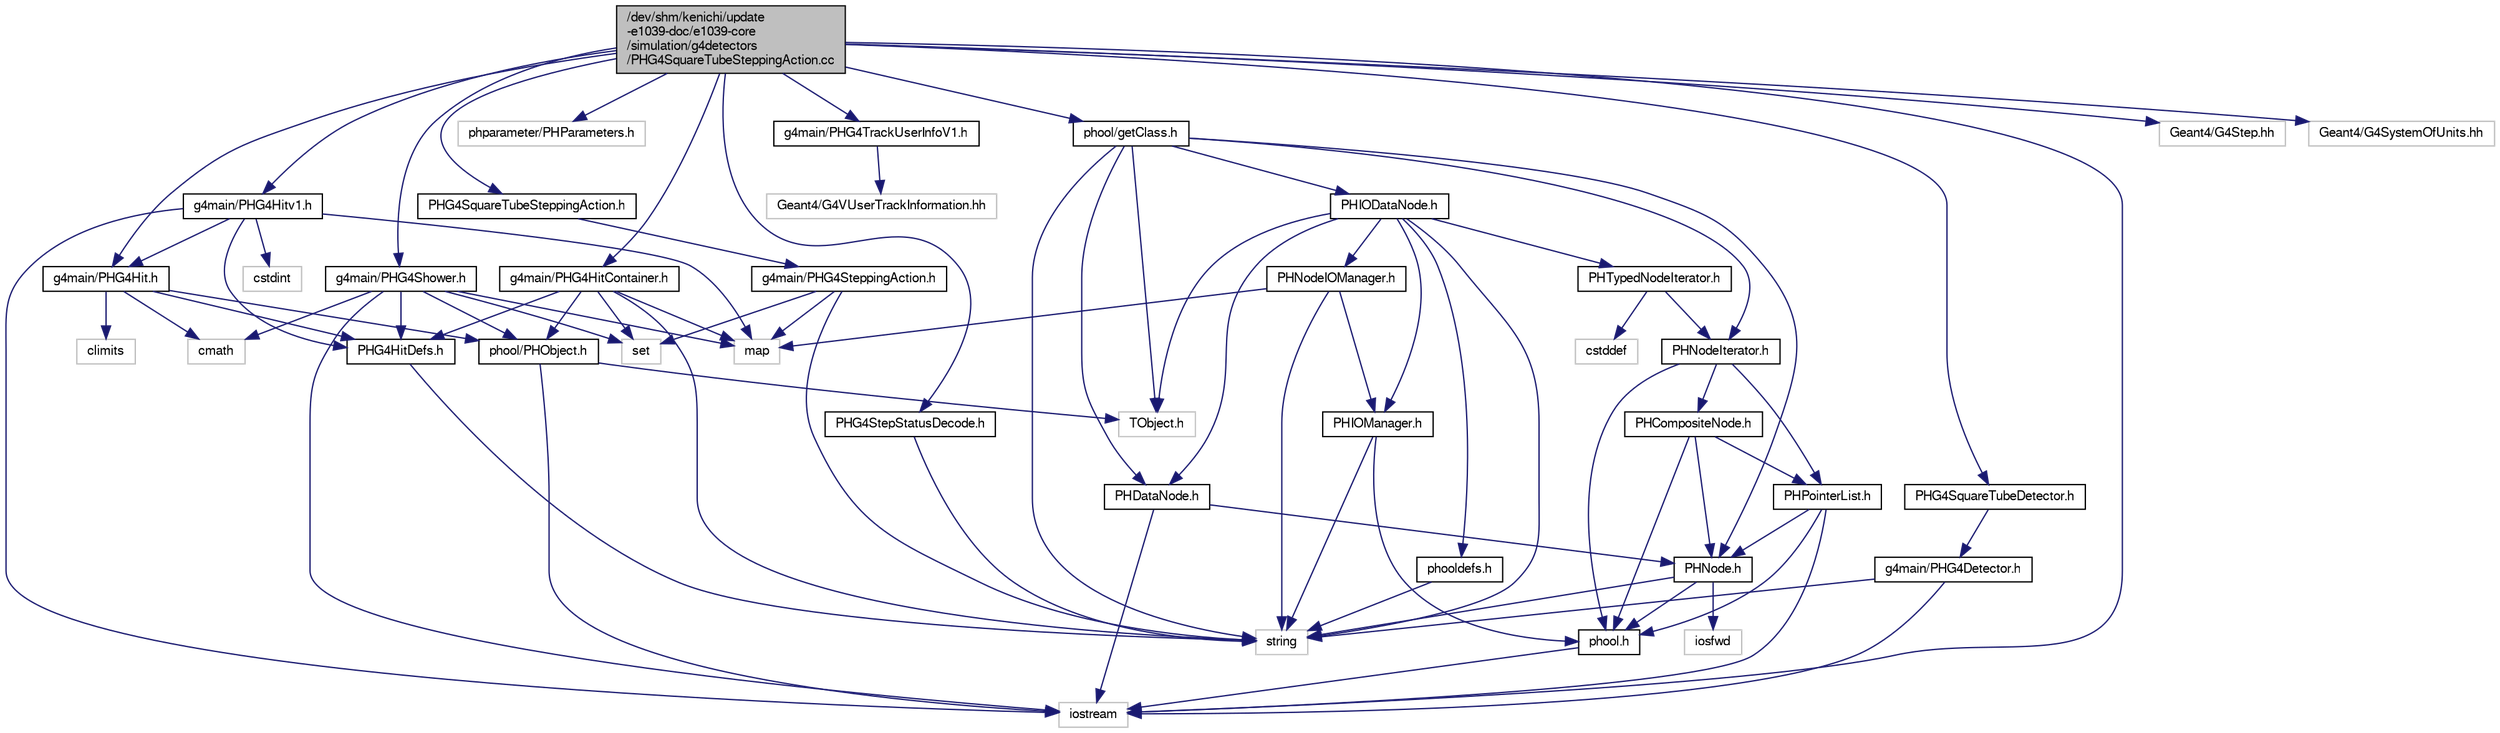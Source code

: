 digraph "/dev/shm/kenichi/update-e1039-doc/e1039-core/simulation/g4detectors/PHG4SquareTubeSteppingAction.cc"
{
  bgcolor="transparent";
  edge [fontname="FreeSans",fontsize="10",labelfontname="FreeSans",labelfontsize="10"];
  node [fontname="FreeSans",fontsize="10",shape=record];
  Node1 [label="/dev/shm/kenichi/update\l-e1039-doc/e1039-core\l/simulation/g4detectors\l/PHG4SquareTubeSteppingAction.cc",height=0.2,width=0.4,color="black", fillcolor="grey75", style="filled" fontcolor="black"];
  Node1 -> Node2 [color="midnightblue",fontsize="10",style="solid",fontname="FreeSans"];
  Node2 [label="PHG4SquareTubeSteppingAction.h",height=0.2,width=0.4,color="black",URL="$d8/d62/PHG4SquareTubeSteppingAction_8h.html"];
  Node2 -> Node3 [color="midnightblue",fontsize="10",style="solid",fontname="FreeSans"];
  Node3 [label="g4main/PHG4SteppingAction.h",height=0.2,width=0.4,color="black",URL="$d0/d55/PHG4SteppingAction_8h.html"];
  Node3 -> Node4 [color="midnightblue",fontsize="10",style="solid",fontname="FreeSans"];
  Node4 [label="map",height=0.2,width=0.4,color="grey75"];
  Node3 -> Node5 [color="midnightblue",fontsize="10",style="solid",fontname="FreeSans"];
  Node5 [label="set",height=0.2,width=0.4,color="grey75"];
  Node3 -> Node6 [color="midnightblue",fontsize="10",style="solid",fontname="FreeSans"];
  Node6 [label="string",height=0.2,width=0.4,color="grey75"];
  Node1 -> Node7 [color="midnightblue",fontsize="10",style="solid",fontname="FreeSans"];
  Node7 [label="PHG4SquareTubeDetector.h",height=0.2,width=0.4,color="black",URL="$d8/d4d/PHG4SquareTubeDetector_8h.html"];
  Node7 -> Node8 [color="midnightblue",fontsize="10",style="solid",fontname="FreeSans"];
  Node8 [label="g4main/PHG4Detector.h",height=0.2,width=0.4,color="black",URL="$dd/dcc/PHG4Detector_8h.html"];
  Node8 -> Node9 [color="midnightblue",fontsize="10",style="solid",fontname="FreeSans"];
  Node9 [label="iostream",height=0.2,width=0.4,color="grey75"];
  Node8 -> Node6 [color="midnightblue",fontsize="10",style="solid",fontname="FreeSans"];
  Node1 -> Node10 [color="midnightblue",fontsize="10",style="solid",fontname="FreeSans"];
  Node10 [label="PHG4StepStatusDecode.h",height=0.2,width=0.4,color="black",URL="$db/df9/PHG4StepStatusDecode_8h.html"];
  Node10 -> Node6 [color="midnightblue",fontsize="10",style="solid",fontname="FreeSans"];
  Node1 -> Node11 [color="midnightblue",fontsize="10",style="solid",fontname="FreeSans"];
  Node11 [label="phparameter/PHParameters.h",height=0.2,width=0.4,color="grey75"];
  Node1 -> Node12 [color="midnightblue",fontsize="10",style="solid",fontname="FreeSans"];
  Node12 [label="g4main/PHG4Hit.h",height=0.2,width=0.4,color="black",URL="$de/d83/PHG4Hit_8h.html"];
  Node12 -> Node13 [color="midnightblue",fontsize="10",style="solid",fontname="FreeSans"];
  Node13 [label="PHG4HitDefs.h",height=0.2,width=0.4,color="black",URL="$d2/d92/PHG4HitDefs_8h.html"];
  Node13 -> Node6 [color="midnightblue",fontsize="10",style="solid",fontname="FreeSans"];
  Node12 -> Node14 [color="midnightblue",fontsize="10",style="solid",fontname="FreeSans"];
  Node14 [label="phool/PHObject.h",height=0.2,width=0.4,color="black",URL="$df/d32/PHObject_8h.html"];
  Node14 -> Node15 [color="midnightblue",fontsize="10",style="solid",fontname="FreeSans"];
  Node15 [label="TObject.h",height=0.2,width=0.4,color="grey75"];
  Node14 -> Node9 [color="midnightblue",fontsize="10",style="solid",fontname="FreeSans"];
  Node12 -> Node16 [color="midnightblue",fontsize="10",style="solid",fontname="FreeSans"];
  Node16 [label="cmath",height=0.2,width=0.4,color="grey75"];
  Node12 -> Node17 [color="midnightblue",fontsize="10",style="solid",fontname="FreeSans"];
  Node17 [label="climits",height=0.2,width=0.4,color="grey75"];
  Node1 -> Node18 [color="midnightblue",fontsize="10",style="solid",fontname="FreeSans"];
  Node18 [label="g4main/PHG4HitContainer.h",height=0.2,width=0.4,color="black",URL="$d3/d08/PHG4HitContainer_8h.html"];
  Node18 -> Node13 [color="midnightblue",fontsize="10",style="solid",fontname="FreeSans"];
  Node18 -> Node14 [color="midnightblue",fontsize="10",style="solid",fontname="FreeSans"];
  Node18 -> Node4 [color="midnightblue",fontsize="10",style="solid",fontname="FreeSans"];
  Node18 -> Node5 [color="midnightblue",fontsize="10",style="solid",fontname="FreeSans"];
  Node18 -> Node6 [color="midnightblue",fontsize="10",style="solid",fontname="FreeSans"];
  Node1 -> Node19 [color="midnightblue",fontsize="10",style="solid",fontname="FreeSans"];
  Node19 [label="g4main/PHG4Hitv1.h",height=0.2,width=0.4,color="black",URL="$db/d2b/PHG4Hitv1_8h.html"];
  Node19 -> Node12 [color="midnightblue",fontsize="10",style="solid",fontname="FreeSans"];
  Node19 -> Node13 [color="midnightblue",fontsize="10",style="solid",fontname="FreeSans"];
  Node19 -> Node20 [color="midnightblue",fontsize="10",style="solid",fontname="FreeSans"];
  Node20 [label="cstdint",height=0.2,width=0.4,color="grey75"];
  Node19 -> Node9 [color="midnightblue",fontsize="10",style="solid",fontname="FreeSans"];
  Node19 -> Node4 [color="midnightblue",fontsize="10",style="solid",fontname="FreeSans"];
  Node1 -> Node21 [color="midnightblue",fontsize="10",style="solid",fontname="FreeSans"];
  Node21 [label="g4main/PHG4Shower.h",height=0.2,width=0.4,color="black",URL="$d1/dc0/PHG4Shower_8h.html"];
  Node21 -> Node13 [color="midnightblue",fontsize="10",style="solid",fontname="FreeSans"];
  Node21 -> Node14 [color="midnightblue",fontsize="10",style="solid",fontname="FreeSans"];
  Node21 -> Node16 [color="midnightblue",fontsize="10",style="solid",fontname="FreeSans"];
  Node21 -> Node5 [color="midnightblue",fontsize="10",style="solid",fontname="FreeSans"];
  Node21 -> Node4 [color="midnightblue",fontsize="10",style="solid",fontname="FreeSans"];
  Node21 -> Node9 [color="midnightblue",fontsize="10",style="solid",fontname="FreeSans"];
  Node1 -> Node22 [color="midnightblue",fontsize="10",style="solid",fontname="FreeSans"];
  Node22 [label="g4main/PHG4TrackUserInfoV1.h",height=0.2,width=0.4,color="black",URL="$df/d1a/PHG4TrackUserInfoV1_8h.html"];
  Node22 -> Node23 [color="midnightblue",fontsize="10",style="solid",fontname="FreeSans"];
  Node23 [label="Geant4/G4VUserTrackInformation.hh",height=0.2,width=0.4,color="grey75"];
  Node1 -> Node24 [color="midnightblue",fontsize="10",style="solid",fontname="FreeSans"];
  Node24 [label="phool/getClass.h",height=0.2,width=0.4,color="black",URL="$dd/dd4/getClass_8h.html"];
  Node24 -> Node25 [color="midnightblue",fontsize="10",style="solid",fontname="FreeSans"];
  Node25 [label="PHNodeIterator.h",height=0.2,width=0.4,color="black",URL="$d8/dfd/PHNodeIterator_8h.html"];
  Node25 -> Node26 [color="midnightblue",fontsize="10",style="solid",fontname="FreeSans"];
  Node26 [label="phool.h",height=0.2,width=0.4,color="black",URL="$d5/d6f/phool_8h.html"];
  Node26 -> Node9 [color="midnightblue",fontsize="10",style="solid",fontname="FreeSans"];
  Node25 -> Node27 [color="midnightblue",fontsize="10",style="solid",fontname="FreeSans"];
  Node27 [label="PHCompositeNode.h",height=0.2,width=0.4,color="black",URL="$d8/d30/PHCompositeNode_8h.html"];
  Node27 -> Node26 [color="midnightblue",fontsize="10",style="solid",fontname="FreeSans"];
  Node27 -> Node28 [color="midnightblue",fontsize="10",style="solid",fontname="FreeSans"];
  Node28 [label="PHNode.h",height=0.2,width=0.4,color="black",URL="$d3/d62/PHNode_8h.html"];
  Node28 -> Node26 [color="midnightblue",fontsize="10",style="solid",fontname="FreeSans"];
  Node28 -> Node29 [color="midnightblue",fontsize="10",style="solid",fontname="FreeSans"];
  Node29 [label="iosfwd",height=0.2,width=0.4,color="grey75"];
  Node28 -> Node6 [color="midnightblue",fontsize="10",style="solid",fontname="FreeSans"];
  Node27 -> Node30 [color="midnightblue",fontsize="10",style="solid",fontname="FreeSans"];
  Node30 [label="PHPointerList.h",height=0.2,width=0.4,color="black",URL="$db/dd5/PHPointerList_8h.html"];
  Node30 -> Node26 [color="midnightblue",fontsize="10",style="solid",fontname="FreeSans"];
  Node30 -> Node28 [color="midnightblue",fontsize="10",style="solid",fontname="FreeSans"];
  Node30 -> Node9 [color="midnightblue",fontsize="10",style="solid",fontname="FreeSans"];
  Node25 -> Node30 [color="midnightblue",fontsize="10",style="solid",fontname="FreeSans"];
  Node24 -> Node31 [color="midnightblue",fontsize="10",style="solid",fontname="FreeSans"];
  Node31 [label="PHIODataNode.h",height=0.2,width=0.4,color="black",URL="$d3/d79/PHIODataNode_8h.html"];
  Node31 -> Node32 [color="midnightblue",fontsize="10",style="solid",fontname="FreeSans"];
  Node32 [label="PHDataNode.h",height=0.2,width=0.4,color="black",URL="$dd/d9b/PHDataNode_8h.html"];
  Node32 -> Node28 [color="midnightblue",fontsize="10",style="solid",fontname="FreeSans"];
  Node32 -> Node9 [color="midnightblue",fontsize="10",style="solid",fontname="FreeSans"];
  Node31 -> Node33 [color="midnightblue",fontsize="10",style="solid",fontname="FreeSans"];
  Node33 [label="PHIOManager.h",height=0.2,width=0.4,color="black",URL="$d9/d53/PHIOManager_8h.html"];
  Node33 -> Node26 [color="midnightblue",fontsize="10",style="solid",fontname="FreeSans"];
  Node33 -> Node6 [color="midnightblue",fontsize="10",style="solid",fontname="FreeSans"];
  Node31 -> Node34 [color="midnightblue",fontsize="10",style="solid",fontname="FreeSans"];
  Node34 [label="PHNodeIOManager.h",height=0.2,width=0.4,color="black",URL="$dd/de7/PHNodeIOManager_8h.html"];
  Node34 -> Node33 [color="midnightblue",fontsize="10",style="solid",fontname="FreeSans"];
  Node34 -> Node6 [color="midnightblue",fontsize="10",style="solid",fontname="FreeSans"];
  Node34 -> Node4 [color="midnightblue",fontsize="10",style="solid",fontname="FreeSans"];
  Node31 -> Node35 [color="midnightblue",fontsize="10",style="solid",fontname="FreeSans"];
  Node35 [label="PHTypedNodeIterator.h",height=0.2,width=0.4,color="black",URL="$db/d17/PHTypedNodeIterator_8h.html"];
  Node35 -> Node25 [color="midnightblue",fontsize="10",style="solid",fontname="FreeSans"];
  Node35 -> Node36 [color="midnightblue",fontsize="10",style="solid",fontname="FreeSans"];
  Node36 [label="cstddef",height=0.2,width=0.4,color="grey75"];
  Node31 -> Node37 [color="midnightblue",fontsize="10",style="solid",fontname="FreeSans"];
  Node37 [label="phooldefs.h",height=0.2,width=0.4,color="black",URL="$de/da7/phooldefs_8h.html"];
  Node37 -> Node6 [color="midnightblue",fontsize="10",style="solid",fontname="FreeSans"];
  Node31 -> Node15 [color="midnightblue",fontsize="10",style="solid",fontname="FreeSans"];
  Node31 -> Node6 [color="midnightblue",fontsize="10",style="solid",fontname="FreeSans"];
  Node24 -> Node32 [color="midnightblue",fontsize="10",style="solid",fontname="FreeSans"];
  Node24 -> Node28 [color="midnightblue",fontsize="10",style="solid",fontname="FreeSans"];
  Node24 -> Node15 [color="midnightblue",fontsize="10",style="solid",fontname="FreeSans"];
  Node24 -> Node6 [color="midnightblue",fontsize="10",style="solid",fontname="FreeSans"];
  Node1 -> Node38 [color="midnightblue",fontsize="10",style="solid",fontname="FreeSans"];
  Node38 [label="Geant4/G4Step.hh",height=0.2,width=0.4,color="grey75"];
  Node1 -> Node39 [color="midnightblue",fontsize="10",style="solid",fontname="FreeSans"];
  Node39 [label="Geant4/G4SystemOfUnits.hh",height=0.2,width=0.4,color="grey75"];
  Node1 -> Node9 [color="midnightblue",fontsize="10",style="solid",fontname="FreeSans"];
}
